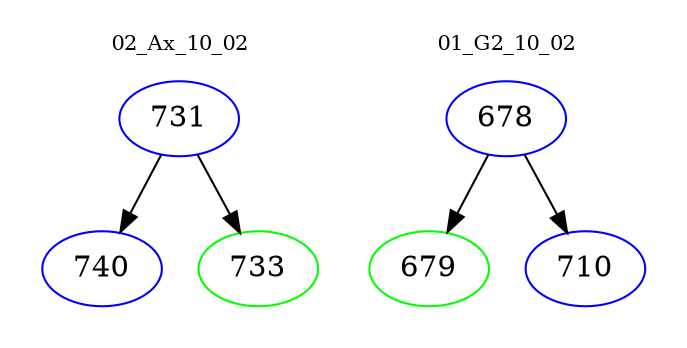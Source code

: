 digraph{
subgraph cluster_0 {
color = white
label = "02_Ax_10_02";
fontsize=10;
T0_731 [label="731", color="blue"]
T0_731 -> T0_740 [color="black"]
T0_740 [label="740", color="blue"]
T0_731 -> T0_733 [color="black"]
T0_733 [label="733", color="green"]
}
subgraph cluster_1 {
color = white
label = "01_G2_10_02";
fontsize=10;
T1_678 [label="678", color="blue"]
T1_678 -> T1_679 [color="black"]
T1_679 [label="679", color="green"]
T1_678 -> T1_710 [color="black"]
T1_710 [label="710", color="blue"]
}
}
